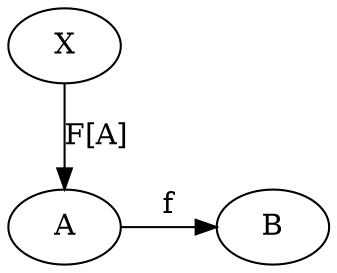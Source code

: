 digraph {
    X[group="upper"]
    X2[group="lower" style="invis"]

    A[group="upper" class="disabled"]
    B[group="lower"]

    {
      rank=same
       X -> X2[style="invis"]
    }


    {
      rank=same
       A -> B[label="f" class="disabled"]
    }

    X -> A[label="F[A]" class="start,disabled"]
    X -> B[label="F[B]" style="invis"]
    X2 -> B[style="invis"]
}
